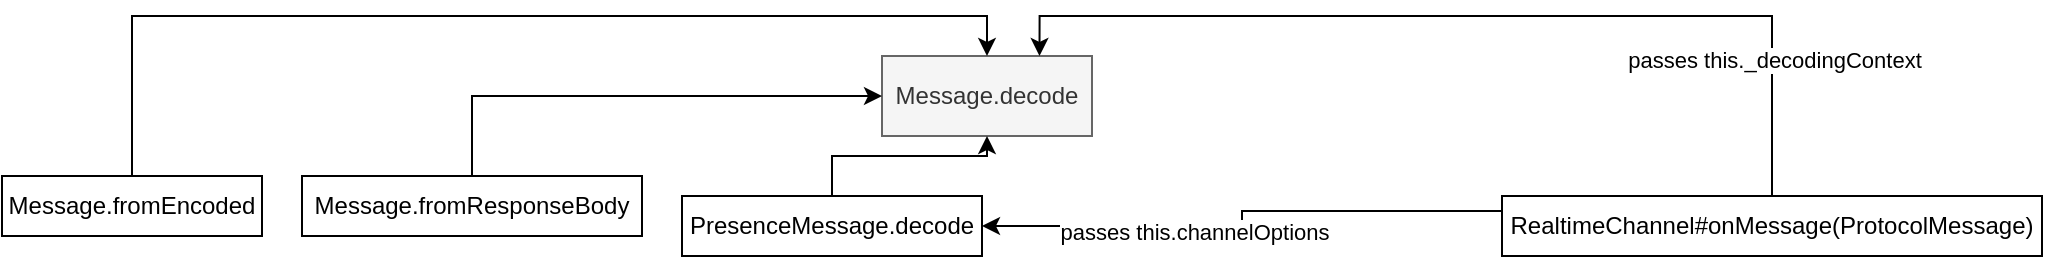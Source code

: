 <mxfile version="21.3.4" type="github">
  <diagram name="Page-1" id="bqg4AT4LUmdeRJvYdjdG">
    <mxGraphModel dx="1140" dy="768" grid="1" gridSize="10" guides="1" tooltips="1" connect="1" arrows="1" fold="1" page="1" pageScale="1" pageWidth="1654" pageHeight="1169" math="0" shadow="0">
      <root>
        <mxCell id="0" />
        <mxCell id="1" parent="0" />
        <mxCell id="s_DyGTZ0WG8gpCI7RQzg-1" value="Message.decode" style="rounded=0;whiteSpace=wrap;html=1;fillColor=#f5f5f5;fontColor=#333333;strokeColor=#666666;" vertex="1" parent="1">
          <mxGeometry x="720" y="70" width="105" height="40" as="geometry" />
        </mxCell>
        <mxCell id="s_DyGTZ0WG8gpCI7RQzg-11" style="edgeStyle=orthogonalEdgeStyle;rounded=0;orthogonalLoop=1;jettySize=auto;html=1;exitX=0.5;exitY=0;exitDx=0;exitDy=0;" edge="1" parent="1" source="s_DyGTZ0WG8gpCI7RQzg-3" target="s_DyGTZ0WG8gpCI7RQzg-1">
          <mxGeometry relative="1" as="geometry" />
        </mxCell>
        <mxCell id="s_DyGTZ0WG8gpCI7RQzg-3" value="PresenceMessage.decode" style="rounded=0;whiteSpace=wrap;html=1;" vertex="1" parent="1">
          <mxGeometry x="620" y="140" width="150" height="30" as="geometry" />
        </mxCell>
        <mxCell id="s_DyGTZ0WG8gpCI7RQzg-8" style="edgeStyle=orthogonalEdgeStyle;rounded=0;orthogonalLoop=1;jettySize=auto;html=1;exitX=0.5;exitY=0;exitDx=0;exitDy=0;entryX=0;entryY=0.5;entryDx=0;entryDy=0;" edge="1" parent="1" source="s_DyGTZ0WG8gpCI7RQzg-4" target="s_DyGTZ0WG8gpCI7RQzg-1">
          <mxGeometry relative="1" as="geometry" />
        </mxCell>
        <mxCell id="s_DyGTZ0WG8gpCI7RQzg-4" value="Message.fromResponseBody" style="rounded=0;whiteSpace=wrap;html=1;" vertex="1" parent="1">
          <mxGeometry x="430" y="130" width="170" height="30" as="geometry" />
        </mxCell>
        <mxCell id="s_DyGTZ0WG8gpCI7RQzg-9" style="edgeStyle=orthogonalEdgeStyle;rounded=0;orthogonalLoop=1;jettySize=auto;html=1;exitX=0.5;exitY=0;exitDx=0;exitDy=0;entryX=0.5;entryY=0;entryDx=0;entryDy=0;" edge="1" parent="1" source="s_DyGTZ0WG8gpCI7RQzg-5" target="s_DyGTZ0WG8gpCI7RQzg-1">
          <mxGeometry relative="1" as="geometry" />
        </mxCell>
        <mxCell id="s_DyGTZ0WG8gpCI7RQzg-5" value="Message.fromEncoded" style="rounded=0;whiteSpace=wrap;html=1;" vertex="1" parent="1">
          <mxGeometry x="280" y="130" width="130" height="30" as="geometry" />
        </mxCell>
        <mxCell id="s_DyGTZ0WG8gpCI7RQzg-10" style="edgeStyle=orthogonalEdgeStyle;rounded=0;orthogonalLoop=1;jettySize=auto;html=1;exitX=0.5;exitY=0;exitDx=0;exitDy=0;entryX=0.75;entryY=0;entryDx=0;entryDy=0;" edge="1" parent="1" source="s_DyGTZ0WG8gpCI7RQzg-6" target="s_DyGTZ0WG8gpCI7RQzg-1">
          <mxGeometry relative="1" as="geometry" />
        </mxCell>
        <mxCell id="s_DyGTZ0WG8gpCI7RQzg-12" value="passes this._decodingContext" style="edgeLabel;html=1;align=center;verticalAlign=middle;resizable=0;points=[];" vertex="1" connectable="0" parent="s_DyGTZ0WG8gpCI7RQzg-10">
          <mxGeometry x="-0.714" y="-1" relative="1" as="geometry">
            <mxPoint as="offset" />
          </mxGeometry>
        </mxCell>
        <mxCell id="s_DyGTZ0WG8gpCI7RQzg-14" style="edgeStyle=orthogonalEdgeStyle;rounded=0;orthogonalLoop=1;jettySize=auto;html=1;exitX=0;exitY=0.25;exitDx=0;exitDy=0;entryX=1;entryY=0.5;entryDx=0;entryDy=0;" edge="1" parent="1" source="s_DyGTZ0WG8gpCI7RQzg-6" target="s_DyGTZ0WG8gpCI7RQzg-3">
          <mxGeometry relative="1" as="geometry" />
        </mxCell>
        <mxCell id="s_DyGTZ0WG8gpCI7RQzg-15" value="passes this.channelOptions" style="edgeLabel;html=1;align=center;verticalAlign=middle;resizable=0;points=[];" vertex="1" connectable="0" parent="s_DyGTZ0WG8gpCI7RQzg-14">
          <mxGeometry x="0.211" y="3" relative="1" as="geometry">
            <mxPoint as="offset" />
          </mxGeometry>
        </mxCell>
        <mxCell id="s_DyGTZ0WG8gpCI7RQzg-6" value="RealtimeChannel#onMessage(ProtocolMessage)" style="rounded=0;whiteSpace=wrap;html=1;" vertex="1" parent="1">
          <mxGeometry x="1030" y="140" width="270" height="30" as="geometry" />
        </mxCell>
      </root>
    </mxGraphModel>
  </diagram>
</mxfile>
